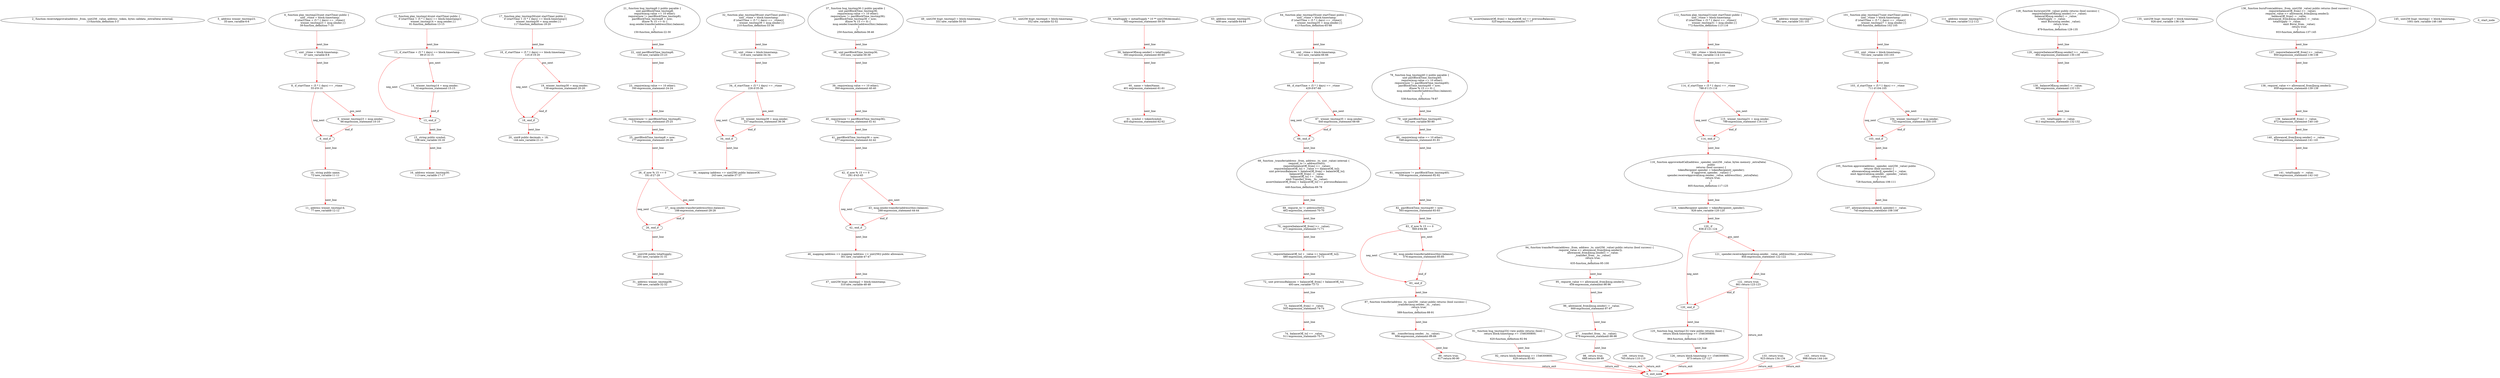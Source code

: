 digraph  {
13 [label="2_ function receiveApproval(address _from, uint256 _value, address _token, bytes calldata _extraData) external;\n13-function_definition-3-3", method="receiveApproval(address _from,uint256 _value,address _token,bytes calldata _extraData)", type_label=function_definition];
35 [label="5_ address winner_tmstmp23;\n35-new_variable-6-6", method="", type_label=new_variable];
39 [label="6_ function play_tmstmp23(uint startTime) public {\n	uint _vtime = block.timestamp;\n	if (startTime + (5 * 1 days) == _vtime){\n		winner_tmstmp23 = msg.sender;}}\n39-function_definition-7-10", method="play_tmstmp23(uint startTime)", type_label=function_definition];
47 [label="7_ uint _vtime = block.timestamp;\n47-new_variable-8-8", method="play_tmstmp23(uint startTime)", type_label=new_variable];
55 [label="8_ if_startTime + (5 * 1 days) == _vtime\n55-if-9-10", method="play_tmstmp23(uint startTime)", type_label=if];
1058 [label="8_ end_if", method="play_tmstmp23(uint startTime)", type_label=end_if];
66 [label="9_ winner_tmstmp23 = msg.sender;\n66-expression_statement-10-10", method="play_tmstmp23(uint startTime)", type_label=expression_statement];
72 [label="10_ string public name;\n72-new_variable-11-11", method="", type_label=new_variable];
77 [label="11_ address winner_tmstmp14;\n77-new_variable-12-12", method="", type_label=new_variable];
81 [label="12_ function play_tmstmp14(uint startTime) public {\n	if (startTime + (5 * 1 days) == block.timestamp){\n		winner_tmstmp14 = msg.sender;}}\n81-function_definition-13-15", method="play_tmstmp14(uint startTime)", type_label=function_definition];
89 [label="13_ if_startTime + (5 * 1 days) == block.timestamp\n89-if-14-15", method="play_tmstmp14(uint startTime)", type_label=if];
1092 [label="13_ end_if", method="play_tmstmp14(uint startTime)", type_label=end_if];
102 [label="14_ winner_tmstmp14 = msg.sender;\n102-expression_statement-15-15", method="play_tmstmp14(uint startTime)", type_label=expression_statement];
108 [label="15_ string public symbol;\n108-new_variable-16-16", method="", type_label=new_variable];
113 [label="16_ address winner_tmstmp30;\n113-new_variable-17-17", method="", type_label=new_variable];
117 [label="17_ function play_tmstmp30(uint startTime) public {\n	if (startTime + (5 * 1 days) == block.timestamp){\n		winner_tmstmp30 = msg.sender;}}\n117-function_definition-18-20", method="play_tmstmp30(uint startTime)", type_label=function_definition];
125 [label="18_ if_startTime + (5 * 1 days) == block.timestamp\n125-if-19-20", method="play_tmstmp30(uint startTime)", type_label=if];
1128 [label="18_ end_if", method="play_tmstmp30(uint startTime)", type_label=end_if];
138 [label="19_ winner_tmstmp30 = msg.sender;\n138-expression_statement-20-20", method="play_tmstmp30(uint startTime)", type_label=expression_statement];
144 [label="20_ uint8 public decimals = 18;\n144-new_variable-21-21", method="", type_label=new_variable];
150 [label="21_ function bug_tmstmp8 () public payable {\n	uint pastBlockTime_tmstmp8;  \n	require(msg.value == 10 ether);  \n        require(now != pastBlockTime_tmstmp8);  \n        pastBlockTime_tmstmp8 = now;        \n        if(now % 15 == 0) {  \n            msg.sender.transfer(address(this).balance);\n        }\n    }\n150-function_definition-22-30", method="bug_tmstmp8()", type_label=function_definition];
155 [label="22_ uint pastBlockTime_tmstmp8;\n155-new_variable-23-23", method="bug_tmstmp8()", type_label=new_variable];
160 [label="23_ require(msg.value == 10 ether);\n160-expression_statement-24-24", method="bug_tmstmp8()", type_label=expression_statement];
170 [label="24_ require(now != pastBlockTime_tmstmp8);\n170-expression_statement-25-25", method="bug_tmstmp8()", type_label=expression_statement];
177 [label="25_ pastBlockTime_tmstmp8 = now;\n177-expression_statement-26-26", method="bug_tmstmp8()", type_label=expression_statement];
181 [label="26_ if_now % 15 == 0\n181-if-27-29", method="bug_tmstmp8()", type_label=if];
1184 [label="26_ end_if", method="bug_tmstmp8()", type_label=end_if];
188 [label="27_ msg.sender.transfer(address(this).balance);\n188-expression_statement-28-28", method="bug_tmstmp8()", type_label=expression_statement];
201 [label="30_ uint256 public totalSupply;\n201-new_variable-31-31", method="", type_label=new_variable];
206 [label="31_ address winner_tmstmp39;\n206-new_variable-32-32", method="", type_label=new_variable];
210 [label="32_ function play_tmstmp39(uint startTime) public {\n	uint _vtime = block.timestamp;\n	if (startTime + (5 * 1 days) == _vtime){\n		winner_tmstmp39 = msg.sender;}}\n210-function_definition-33-36", method="play_tmstmp39(uint startTime)", type_label=function_definition];
218 [label="33_ uint _vtime = block.timestamp;\n218-new_variable-34-34", method="play_tmstmp39(uint startTime)", type_label=new_variable];
226 [label="34_ if_startTime + (5 * 1 days) == _vtime\n226-if-35-36", method="play_tmstmp39(uint startTime)", type_label=if];
1229 [label="34_ end_if", method="play_tmstmp39(uint startTime)", type_label=end_if];
237 [label="35_ winner_tmstmp39 = msg.sender;\n237-expression_statement-36-36", method="play_tmstmp39(uint startTime)", type_label=expression_statement];
243 [label="36_ mapping (address => uint256) public balanceOf;\n243-new_variable-37-37", method="", type_label=new_variable];
250 [label="37_ function bug_tmstmp36 () public payable {\n	uint pastBlockTime_tmstmp36;  \n	require(msg.value == 10 ether);  \n        require(now != pastBlockTime_tmstmp36);  \n        pastBlockTime_tmstmp36 = now;        \n        if(now % 15 == 0) {  \n            msg.sender.transfer(address(this).balance);\n        }\n    }\n250-function_definition-38-46", method="bug_tmstmp36()", type_label=function_definition];
255 [label="38_ uint pastBlockTime_tmstmp36;\n255-new_variable-39-39", method="bug_tmstmp36()", type_label=new_variable];
260 [label="39_ require(msg.value == 10 ether);\n260-expression_statement-40-40", method="bug_tmstmp36()", type_label=expression_statement];
270 [label="40_ require(now != pastBlockTime_tmstmp36);\n270-expression_statement-41-41", method="bug_tmstmp36()", type_label=expression_statement];
277 [label="41_ pastBlockTime_tmstmp36 = now;\n277-expression_statement-42-42", method="bug_tmstmp36()", type_label=expression_statement];
281 [label="42_ if_now % 15 == 0\n281-if-43-45", method="bug_tmstmp36()", type_label=if];
1284 [label="42_ end_if", method="bug_tmstmp36()", type_label=end_if];
288 [label="43_ msg.sender.transfer(address(this).balance);\n288-expression_statement-44-44", method="bug_tmstmp36()", type_label=expression_statement];
301 [label="46_ mapping (address => mapping (address => uint256)) public allowance;\n301-new_variable-47-47", method="", type_label=new_variable];
310 [label="47_ uint256 bugv_tmstmp2 = block.timestamp;\n310-new_variable-48-48", method="", type_label=new_variable];
331 [label="49_ uint256 bugv_tmstmp3 = block.timestamp;\n331-new_variable-50-50", method="", type_label=new_variable];
352 [label="51_ uint256 bugv_tmstmp4 = block.timestamp;\n352-new_variable-52-52", method="", type_label=new_variable];
383 [label="58_ totalSupply = initialSupply * 10 ** uint256(decimals);\n383-expression_statement-59-59", method="", type_label=expression_statement];
393 [label="59_ balanceOf[msg.sender] = totalSupply;\n393-expression_statement-60-60", method="", type_label=expression_statement];
401 [label="60_ name = tokenName;\n401-expression_statement-61-61", method="", type_label=expression_statement];
405 [label="61_ symbol = tokenSymbol;\n405-expression_statement-62-62", method="", type_label=expression_statement];
409 [label="63_ address winner_tmstmp35;\n409-new_variable-64-64", method="", type_label=new_variable];
413 [label="64_ function play_tmstmp35(uint startTime) public {\n	uint _vtime = block.timestamp;\n	if (startTime + (5 * 1 days) == _vtime){\n		winner_tmstmp35 = msg.sender;}}\n413-function_definition-65-68", method="play_tmstmp35(uint startTime)", type_label=function_definition];
421 [label="65_ uint _vtime = block.timestamp;\n421-new_variable-66-66", method="play_tmstmp35(uint startTime)", type_label=new_variable];
429 [label="66_ if_startTime + (5 * 1 days) == _vtime\n429-if-67-68", method="play_tmstmp35(uint startTime)", type_label=if];
1432 [label="66_ end_if", method="play_tmstmp35(uint startTime)", type_label=end_if];
440 [label="67_ winner_tmstmp35 = msg.sender;\n440-expression_statement-68-68", method="play_tmstmp35(uint startTime)", type_label=expression_statement];
446 [label="68_ function _transfer(address _from, address _to, uint _value) internal {\n        require(_to != address(0x0));\n        require(balanceOf[_from] >= _value);\n        require(balanceOf[_to] + _value >= balanceOf[_to]);\n        uint previousBalances = balanceOf[_from] + balanceOf[_to];\n        balanceOf[_from] -= _value;\n        balanceOf[_to] += _value;\n        emit Transfer(_from, _to, _value);\n        assert(balanceOf[_from] + balanceOf[_to] == previousBalances);\n    }\n446-function_definition-69-78", method="_transfer(address _from,address _to,uint _value)", type_label=function_definition];
462 [label="69_ require(_to != address(0x0));\n462-expression_statement-70-70", method="_transfer(address _from,address _to,uint _value)", type_label=expression_statement];
471 [label="70_ require(balanceOf[_from] >= _value);\n471-expression_statement-71-71", method="_transfer(address _from,address _to,uint _value)", type_label=expression_statement];
480 [label="71_ require(balanceOf[_to] + _value >= balanceOf[_to]);\n480-expression_statement-72-72", method="_transfer(address _from,address _to,uint _value)", type_label=expression_statement];
493 [label="72_ uint previousBalances = balanceOf[_from] + balanceOf[_to];\n493-new_variable-73-73", method="_transfer(address _from,address _to,uint _value)", type_label=new_variable];
505 [label="73_ balanceOf[_from] -= _value;\n505-expression_statement-74-74", method="_transfer(address _from,address _to,uint _value)", type_label=expression_statement];
511 [label="74_ balanceOf[_to] += _value;\n511-expression_statement-75-75", method="_transfer(address _from,address _to,uint _value)", type_label=expression_statement];
525 [label="76_ assert(balanceOf[_from] + balanceOf[_to] == previousBalances);\n525-expression_statement-77-77", method="_transfer(address _from,address _to,uint _value)", type_label=expression_statement];
538 [label="78_ function bug_tmstmp40 () public payable {\n	uint pastBlockTime_tmstmp40;  \n	require(msg.value == 10 ether);  \n        require(now != pastBlockTime_tmstmp40);  \n        pastBlockTime_tmstmp40 = now;        \n        if(now % 15 == 0) {  \n            msg.sender.transfer(address(this).balance);\n        }\n    }\n538-function_definition-79-87", method="bug_tmstmp40()", type_label=function_definition];
543 [label="79_ uint pastBlockTime_tmstmp40;\n543-new_variable-80-80", method="bug_tmstmp40()", type_label=new_variable];
548 [label="80_ require(msg.value == 10 ether);\n548-expression_statement-81-81", method="bug_tmstmp40()", type_label=expression_statement];
558 [label="81_ require(now != pastBlockTime_tmstmp40);\n558-expression_statement-82-82", method="bug_tmstmp40()", type_label=expression_statement];
565 [label="82_ pastBlockTime_tmstmp40 = now;\n565-expression_statement-83-83", method="bug_tmstmp40()", type_label=expression_statement];
569 [label="83_ if_now % 15 == 0\n569-if-84-86", method="bug_tmstmp40()", type_label=if];
1572 [label="83_ end_if", method="bug_tmstmp40()", type_label=end_if];
576 [label="84_ msg.sender.transfer(address(this).balance);\n576-expression_statement-85-85", method="bug_tmstmp40()", type_label=expression_statement];
589 [label="87_ function transfer(address _to, uint256 _value) public returns (bool success) {\n        _transfer(msg.sender, _to, _value);\n        return true;\n    }\n589-function_definition-88-91", method="transfer(address _to,uint256 _value)", type_label=function_definition];
606 [label="88_ _transfer(msg.sender, _to, _value);\n606-expression_statement-89-89", method="transfer(address _to,uint256 _value)", type_label=expression_statement];
617 [label="89_ return true;\n617-return-90-90", method="transfer(address _to,uint256 _value)", type_label=return];
620 [label="91_ function bug_tmstmp33() view public returns (bool) {\n    return block.timestamp >= 1546300800;\n  }\n620-function_definition-92-94", method="bug_tmstmp33()", type_label=function_definition];
629 [label="92_ return block.timestamp >= 1546300800;\n629-return-93-93", method="bug_tmstmp33()", type_label=return];
635 [label="94_ function transferFrom(address _from, address _to, uint256 _value) public returns (bool success) {\n        require(_value <= allowance[_from][msg.sender]);      \n        allowance[_from][msg.sender] -= _value;\n        _transfer(_from, _to, _value);\n        return true;\n    }\n635-function_definition-95-100", method="transferFrom(address _from,address _to,uint256 _value)", type_label=function_definition];
656 [label="95_ require(_value <= allowance[_from][msg.sender]);\n656-expression_statement-96-96", method="transferFrom(address _from,address _to,uint256 _value)", type_label=expression_statement];
669 [label="96_ allowance[_from][msg.sender] -= _value;\n669-expression_statement-97-97", method="transferFrom(address _from,address _to,uint256 _value)", type_label=expression_statement];
679 [label="97_ _transfer(_from, _to, _value);\n679-expression_statement-98-98", method="transferFrom(address _from,address _to,uint256 _value)", type_label=expression_statement];
688 [label="98_ return true;\n688-return-99-99", method="transferFrom(address _from,address _to,uint256 _value)", type_label=return];
691 [label="100_ address winner_tmstmp27;\n691-new_variable-101-101", method="", type_label=new_variable];
695 [label="101_ function play_tmstmp27(uint startTime) public {\n	uint _vtime = block.timestamp;\n	if (startTime + (5 * 1 days) == _vtime){\n		winner_tmstmp27 = msg.sender;}}\n695-function_definition-102-105", method="play_tmstmp27(uint startTime)", type_label=function_definition];
703 [label="102_ uint _vtime = block.timestamp;\n703-new_variable-103-103", method="play_tmstmp27(uint startTime)", type_label=new_variable];
711 [label="103_ if_startTime + (5 * 1 days) == _vtime\n711-if-104-105", method="play_tmstmp27(uint startTime)", type_label=if];
1714 [label="103_ end_if", method="play_tmstmp27(uint startTime)", type_label=end_if];
722 [label="104_ winner_tmstmp27 = msg.sender;\n722-expression_statement-105-105", method="play_tmstmp27(uint startTime)", type_label=expression_statement];
728 [label="105_ function approve(address _spender, uint256 _value) public\n        returns (bool success) {\n        allowance[msg.sender][_spender] = _value;\n        emit Approval(msg.sender, _spender, _value);\n        return true;\n    }\n728-function_definition-106-111", method="approve(address _spender,uint256 _value)", type_label=function_definition];
745 [label="107_ allowance[msg.sender][_spender] = _value;\n745-expression_statement-108-108", method="approve(address _spender,uint256 _value)", type_label=expression_statement];
765 [label="109_ return true;\n765-return-110-110", method="approve(address _spender,uint256 _value)", type_label=return];
768 [label="111_ address winner_tmstmp31;\n768-new_variable-112-112", method="", type_label=new_variable];
772 [label="112_ function play_tmstmp31(uint startTime) public {\n	uint _vtime = block.timestamp;\n	if (startTime + (5 * 1 days) == _vtime){\n		winner_tmstmp31 = msg.sender;}}\n772-function_definition-113-116", method="play_tmstmp31(uint startTime)", type_label=function_definition];
780 [label="113_ uint _vtime = block.timestamp;\n780-new_variable-114-114", method="play_tmstmp31(uint startTime)", type_label=new_variable];
788 [label="114_ if_startTime + (5 * 1 days) == _vtime\n788-if-115-116", method="play_tmstmp31(uint startTime)", type_label=if];
1791 [label="114_ end_if", method="play_tmstmp31(uint startTime)", type_label=end_if];
799 [label="115_ winner_tmstmp31 = msg.sender;\n799-expression_statement-116-116", method="play_tmstmp31(uint startTime)", type_label=expression_statement];
805 [label="116_ function approveAndCall(address _spender, uint256 _value, bytes memory _extraData)\n        public\n        returns (bool success) {\n        tokenRecipient spender = tokenRecipient(_spender);\n        if (approve(_spender, _value)) {\n            spender.receiveApproval(msg.sender, _value, address(this), _extraData);\n            return true;\n        }\n    }\n805-function_definition-117-125", method="approveAndCall(address _spender,uint256 _value,bytes memory _extraData)", type_label=function_definition];
826 [label="119_ tokenRecipient spender = tokenRecipient(_spender);\n826-new_variable-120-120", method="approveAndCall(address _spender,uint256 _value,bytes memory _extraData)", type_label=new_variable];
836 [label="120_ if\n836-if-121-124", method="approveAndCall(address _spender,uint256 _value,bytes memory _extraData)", type_label=if];
1839 [label="120_ end_if", method="approveAndCall(address _spender,uint256 _value,bytes memory _extraData)", type_label=end_if];
844 [label="121_ spender.receiveApproval(msg.sender, _value, address(this), _extraData);\n844-expression_statement-122-122", method="approveAndCall(address _spender,uint256 _value,bytes memory _extraData)", type_label=expression_statement];
861 [label="122_ return true;\n861-return-123-123", method="approveAndCall(address _spender,uint256 _value,bytes memory _extraData)", type_label=return];
864 [label="125_ function bug_tmstmp13() view public returns (bool) {\n    return block.timestamp >= 1546300800;\n  }\n864-function_definition-126-128", method="bug_tmstmp13()", type_label=function_definition];
873 [label="126_ return block.timestamp >= 1546300800;\n873-return-127-127", method="bug_tmstmp13()", type_label=return];
879 [label="128_ function burn(uint256 _value) public returns (bool success) {\n        require(balanceOf[msg.sender] >= _value);    \n        balanceOf[msg.sender] -= _value;             \n        totalSupply -= _value;                       \n        emit Burn(msg.sender, _value);\n        return true;\n    }\n879-function_definition-129-135", method="burn(uint256 _value)", type_label=function_definition];
892 [label="129_ require(balanceOf[msg.sender] >= _value);\n892-expression_statement-130-130", method="burn(uint256 _value)", type_label=expression_statement];
903 [label="130_ balanceOf[msg.sender] -= _value;\n903-expression_statement-131-131", method="burn(uint256 _value)", type_label=expression_statement];
911 [label="131_ totalSupply -= _value;\n911-expression_statement-132-132", method="burn(uint256 _value)", type_label=expression_statement];
923 [label="133_ return true;\n923-return-134-134", method="burn(uint256 _value)", type_label=return];
926 [label="135_ uint256 bugv_tmstmp5 = block.timestamp;\n926-new_variable-136-136", method="", type_label=new_variable];
933 [label="136_ function burnFrom(address _from, uint256 _value) public returns (bool success) {\n        require(balanceOf[_from] >= _value);                 \n        require(_value <= allowance[_from][msg.sender]);     \n        balanceOf[_from] -= _value;                          \n        allowance[_from][msg.sender] -= _value;              \n        totalSupply -= _value;                               \n        emit Burn(_from, _value);\n        return true;\n    }\n933-function_definition-137-145", method="burnFrom(address _from,uint256 _value)", type_label=function_definition];
950 [label="137_ require(balanceOf[_from] >= _value);\n950-expression_statement-138-138", method="burnFrom(address _from,uint256 _value)", type_label=expression_statement];
959 [label="138_ require(_value <= allowance[_from][msg.sender]);\n959-expression_statement-139-139", method="burnFrom(address _from,uint256 _value)", type_label=expression_statement];
972 [label="139_ balanceOf[_from] -= _value;\n972-expression_statement-140-140", method="burnFrom(address _from,uint256 _value)", type_label=expression_statement];
978 [label="140_ allowance[_from][msg.sender] -= _value;\n978-expression_statement-141-141", method="burnFrom(address _from,uint256 _value)", type_label=expression_statement];
988 [label="141_ totalSupply -= _value;\n988-expression_statement-142-142", method="burnFrom(address _from,uint256 _value)", type_label=expression_statement];
998 [label="143_ return true;\n998-return-144-144", method="burnFrom(address _from,uint256 _value)", type_label=return];
1001 [label="145_ uint256 bugv_tmstmp1 = block.timestamp;\n1001-new_variable-146-146", method="", type_label=new_variable];
1 [label="0_ start_node", method="", type_label=start];
2 [label="0_ exit_node", method="", type_label=exit];
39 -> 47  [color=red, controlflow_type=next_line, edge_type=CFG_edge, key=0, label=next_line];
47 -> 55  [color=red, controlflow_type=next_line, edge_type=CFG_edge, key=0, label=next_line];
55 -> 66  [color=red, controlflow_type=pos_next, edge_type=CFG_edge, key=0, label=pos_next];
55 -> 1058  [color=red, controlflow_type=neg_next, edge_type=CFG_edge, key=0, label=neg_next];
1058 -> 72  [color=red, controlflow_type=next_line, edge_type=CFG_edge, key=0, label=next_line];
66 -> 1058  [color=red, controlflow_type=end_if, edge_type=CFG_edge, key=0, label=end_if];
72 -> 77  [color=red, controlflow_type=next_line, edge_type=CFG_edge, key=0, label=next_line];
81 -> 89  [color=red, controlflow_type=next_line, edge_type=CFG_edge, key=0, label=next_line];
89 -> 102  [color=red, controlflow_type=pos_next, edge_type=CFG_edge, key=0, label=pos_next];
89 -> 1092  [color=red, controlflow_type=neg_next, edge_type=CFG_edge, key=0, label=neg_next];
1092 -> 108  [color=red, controlflow_type=next_line, edge_type=CFG_edge, key=0, label=next_line];
102 -> 1092  [color=red, controlflow_type=end_if, edge_type=CFG_edge, key=0, label=end_if];
108 -> 113  [color=red, controlflow_type=next_line, edge_type=CFG_edge, key=0, label=next_line];
117 -> 125  [color=red, controlflow_type=next_line, edge_type=CFG_edge, key=0, label=next_line];
125 -> 138  [color=red, controlflow_type=pos_next, edge_type=CFG_edge, key=0, label=pos_next];
125 -> 1128  [color=red, controlflow_type=neg_next, edge_type=CFG_edge, key=0, label=neg_next];
1128 -> 144  [color=red, controlflow_type=next_line, edge_type=CFG_edge, key=0, label=next_line];
138 -> 1128  [color=red, controlflow_type=end_if, edge_type=CFG_edge, key=0, label=end_if];
150 -> 155  [color=red, controlflow_type=next_line, edge_type=CFG_edge, key=0, label=next_line];
155 -> 160  [color=red, controlflow_type=next_line, edge_type=CFG_edge, key=0, label=next_line];
160 -> 170  [color=red, controlflow_type=next_line, edge_type=CFG_edge, key=0, label=next_line];
170 -> 177  [color=red, controlflow_type=next_line, edge_type=CFG_edge, key=0, label=next_line];
177 -> 181  [color=red, controlflow_type=next_line, edge_type=CFG_edge, key=0, label=next_line];
181 -> 188  [color=red, controlflow_type=pos_next, edge_type=CFG_edge, key=0, label=pos_next];
181 -> 1184  [color=red, controlflow_type=neg_next, edge_type=CFG_edge, key=0, label=neg_next];
1184 -> 201  [color=red, controlflow_type=next_line, edge_type=CFG_edge, key=0, label=next_line];
188 -> 1184  [color=red, controlflow_type=end_if, edge_type=CFG_edge, key=0, label=end_if];
201 -> 206  [color=red, controlflow_type=next_line, edge_type=CFG_edge, key=0, label=next_line];
210 -> 218  [color=red, controlflow_type=next_line, edge_type=CFG_edge, key=0, label=next_line];
218 -> 226  [color=red, controlflow_type=next_line, edge_type=CFG_edge, key=0, label=next_line];
226 -> 237  [color=red, controlflow_type=pos_next, edge_type=CFG_edge, key=0, label=pos_next];
226 -> 1229  [color=red, controlflow_type=neg_next, edge_type=CFG_edge, key=0, label=neg_next];
1229 -> 243  [color=red, controlflow_type=next_line, edge_type=CFG_edge, key=0, label=next_line];
237 -> 1229  [color=red, controlflow_type=end_if, edge_type=CFG_edge, key=0, label=end_if];
250 -> 255  [color=red, controlflow_type=next_line, edge_type=CFG_edge, key=0, label=next_line];
255 -> 260  [color=red, controlflow_type=next_line, edge_type=CFG_edge, key=0, label=next_line];
260 -> 270  [color=red, controlflow_type=next_line, edge_type=CFG_edge, key=0, label=next_line];
270 -> 277  [color=red, controlflow_type=next_line, edge_type=CFG_edge, key=0, label=next_line];
277 -> 281  [color=red, controlflow_type=next_line, edge_type=CFG_edge, key=0, label=next_line];
281 -> 288  [color=red, controlflow_type=pos_next, edge_type=CFG_edge, key=0, label=pos_next];
281 -> 1284  [color=red, controlflow_type=neg_next, edge_type=CFG_edge, key=0, label=neg_next];
1284 -> 301  [color=red, controlflow_type=next_line, edge_type=CFG_edge, key=0, label=next_line];
288 -> 1284  [color=red, controlflow_type=end_if, edge_type=CFG_edge, key=0, label=end_if];
301 -> 310  [color=red, controlflow_type=next_line, edge_type=CFG_edge, key=0, label=next_line];
383 -> 393  [color=red, controlflow_type=next_line, edge_type=CFG_edge, key=0, label=next_line];
393 -> 401  [color=red, controlflow_type=next_line, edge_type=CFG_edge, key=0, label=next_line];
401 -> 405  [color=red, controlflow_type=next_line, edge_type=CFG_edge, key=0, label=next_line];
413 -> 421  [color=red, controlflow_type=next_line, edge_type=CFG_edge, key=0, label=next_line];
421 -> 429  [color=red, controlflow_type=next_line, edge_type=CFG_edge, key=0, label=next_line];
429 -> 440  [color=red, controlflow_type=pos_next, edge_type=CFG_edge, key=0, label=pos_next];
429 -> 1432  [color=red, controlflow_type=neg_next, edge_type=CFG_edge, key=0, label=neg_next];
1432 -> 446  [color=red, controlflow_type=next_line, edge_type=CFG_edge, key=0, label=next_line];
440 -> 1432  [color=red, controlflow_type=end_if, edge_type=CFG_edge, key=0, label=end_if];
446 -> 462  [color=red, controlflow_type=next_line, edge_type=CFG_edge, key=0, label=next_line];
462 -> 471  [color=red, controlflow_type=next_line, edge_type=CFG_edge, key=0, label=next_line];
471 -> 480  [color=red, controlflow_type=next_line, edge_type=CFG_edge, key=0, label=next_line];
480 -> 493  [color=red, controlflow_type=next_line, edge_type=CFG_edge, key=0, label=next_line];
493 -> 505  [color=red, controlflow_type=next_line, edge_type=CFG_edge, key=0, label=next_line];
505 -> 511  [color=red, controlflow_type=next_line, edge_type=CFG_edge, key=0, label=next_line];
538 -> 543  [color=red, controlflow_type=next_line, edge_type=CFG_edge, key=0, label=next_line];
543 -> 548  [color=red, controlflow_type=next_line, edge_type=CFG_edge, key=0, label=next_line];
548 -> 558  [color=red, controlflow_type=next_line, edge_type=CFG_edge, key=0, label=next_line];
558 -> 565  [color=red, controlflow_type=next_line, edge_type=CFG_edge, key=0, label=next_line];
565 -> 569  [color=red, controlflow_type=next_line, edge_type=CFG_edge, key=0, label=next_line];
569 -> 576  [color=red, controlflow_type=pos_next, edge_type=CFG_edge, key=0, label=pos_next];
569 -> 1572  [color=red, controlflow_type=neg_next, edge_type=CFG_edge, key=0, label=neg_next];
1572 -> 589  [color=red, controlflow_type=next_line, edge_type=CFG_edge, key=0, label=next_line];
576 -> 1572  [color=red, controlflow_type=end_if, edge_type=CFG_edge, key=0, label=end_if];
589 -> 606  [color=red, controlflow_type=next_line, edge_type=CFG_edge, key=0, label=next_line];
606 -> 617  [color=red, controlflow_type=next_line, edge_type=CFG_edge, key=0, label=next_line];
617 -> 2  [color=red, controlflow_type=return_exit, edge_type=CFG_edge, key=0, label=return_exit];
620 -> 629  [color=red, controlflow_type=next_line, edge_type=CFG_edge, key=0, label=next_line];
629 -> 2  [color=red, controlflow_type=return_exit, edge_type=CFG_edge, key=0, label=return_exit];
635 -> 656  [color=red, controlflow_type=next_line, edge_type=CFG_edge, key=0, label=next_line];
656 -> 669  [color=red, controlflow_type=next_line, edge_type=CFG_edge, key=0, label=next_line];
669 -> 679  [color=red, controlflow_type=next_line, edge_type=CFG_edge, key=0, label=next_line];
679 -> 688  [color=red, controlflow_type=next_line, edge_type=CFG_edge, key=0, label=next_line];
688 -> 2  [color=red, controlflow_type=return_exit, edge_type=CFG_edge, key=0, label=return_exit];
695 -> 703  [color=red, controlflow_type=next_line, edge_type=CFG_edge, key=0, label=next_line];
703 -> 711  [color=red, controlflow_type=next_line, edge_type=CFG_edge, key=0, label=next_line];
711 -> 722  [color=red, controlflow_type=pos_next, edge_type=CFG_edge, key=0, label=pos_next];
711 -> 1714  [color=red, controlflow_type=neg_next, edge_type=CFG_edge, key=0, label=neg_next];
1714 -> 728  [color=red, controlflow_type=next_line, edge_type=CFG_edge, key=0, label=next_line];
722 -> 1714  [color=red, controlflow_type=end_if, edge_type=CFG_edge, key=0, label=end_if];
728 -> 745  [color=red, controlflow_type=next_line, edge_type=CFG_edge, key=0, label=next_line];
765 -> 2  [color=red, controlflow_type=return_exit, edge_type=CFG_edge, key=0, label=return_exit];
772 -> 780  [color=red, controlflow_type=next_line, edge_type=CFG_edge, key=0, label=next_line];
780 -> 788  [color=red, controlflow_type=next_line, edge_type=CFG_edge, key=0, label=next_line];
788 -> 799  [color=red, controlflow_type=pos_next, edge_type=CFG_edge, key=0, label=pos_next];
788 -> 1791  [color=red, controlflow_type=neg_next, edge_type=CFG_edge, key=0, label=neg_next];
1791 -> 805  [color=red, controlflow_type=next_line, edge_type=CFG_edge, key=0, label=next_line];
799 -> 1791  [color=red, controlflow_type=end_if, edge_type=CFG_edge, key=0, label=end_if];
805 -> 826  [color=red, controlflow_type=next_line, edge_type=CFG_edge, key=0, label=next_line];
826 -> 836  [color=red, controlflow_type=next_line, edge_type=CFG_edge, key=0, label=next_line];
836 -> 844  [color=red, controlflow_type=pos_next, edge_type=CFG_edge, key=0, label=pos_next];
836 -> 1839  [color=red, controlflow_type=neg_next, edge_type=CFG_edge, key=0, label=neg_next];
1839 -> 864  [color=red, controlflow_type=next_line, edge_type=CFG_edge, key=0, label=next_line];
844 -> 861  [color=red, controlflow_type=next_line, edge_type=CFG_edge, key=0, label=next_line];
861 -> 1839  [color=red, controlflow_type=end_if, edge_type=CFG_edge, key=0, label=end_if];
861 -> 2  [color=red, controlflow_type=return_exit, edge_type=CFG_edge, key=0, label=return_exit];
864 -> 873  [color=red, controlflow_type=next_line, edge_type=CFG_edge, key=0, label=next_line];
873 -> 2  [color=red, controlflow_type=return_exit, edge_type=CFG_edge, key=0, label=return_exit];
879 -> 892  [color=red, controlflow_type=next_line, edge_type=CFG_edge, key=0, label=next_line];
892 -> 903  [color=red, controlflow_type=next_line, edge_type=CFG_edge, key=0, label=next_line];
903 -> 911  [color=red, controlflow_type=next_line, edge_type=CFG_edge, key=0, label=next_line];
923 -> 2  [color=red, controlflow_type=return_exit, edge_type=CFG_edge, key=0, label=return_exit];
933 -> 950  [color=red, controlflow_type=next_line, edge_type=CFG_edge, key=0, label=next_line];
950 -> 959  [color=red, controlflow_type=next_line, edge_type=CFG_edge, key=0, label=next_line];
959 -> 972  [color=red, controlflow_type=next_line, edge_type=CFG_edge, key=0, label=next_line];
972 -> 978  [color=red, controlflow_type=next_line, edge_type=CFG_edge, key=0, label=next_line];
978 -> 988  [color=red, controlflow_type=next_line, edge_type=CFG_edge, key=0, label=next_line];
998 -> 2  [color=red, controlflow_type=return_exit, edge_type=CFG_edge, key=0, label=return_exit];
}
